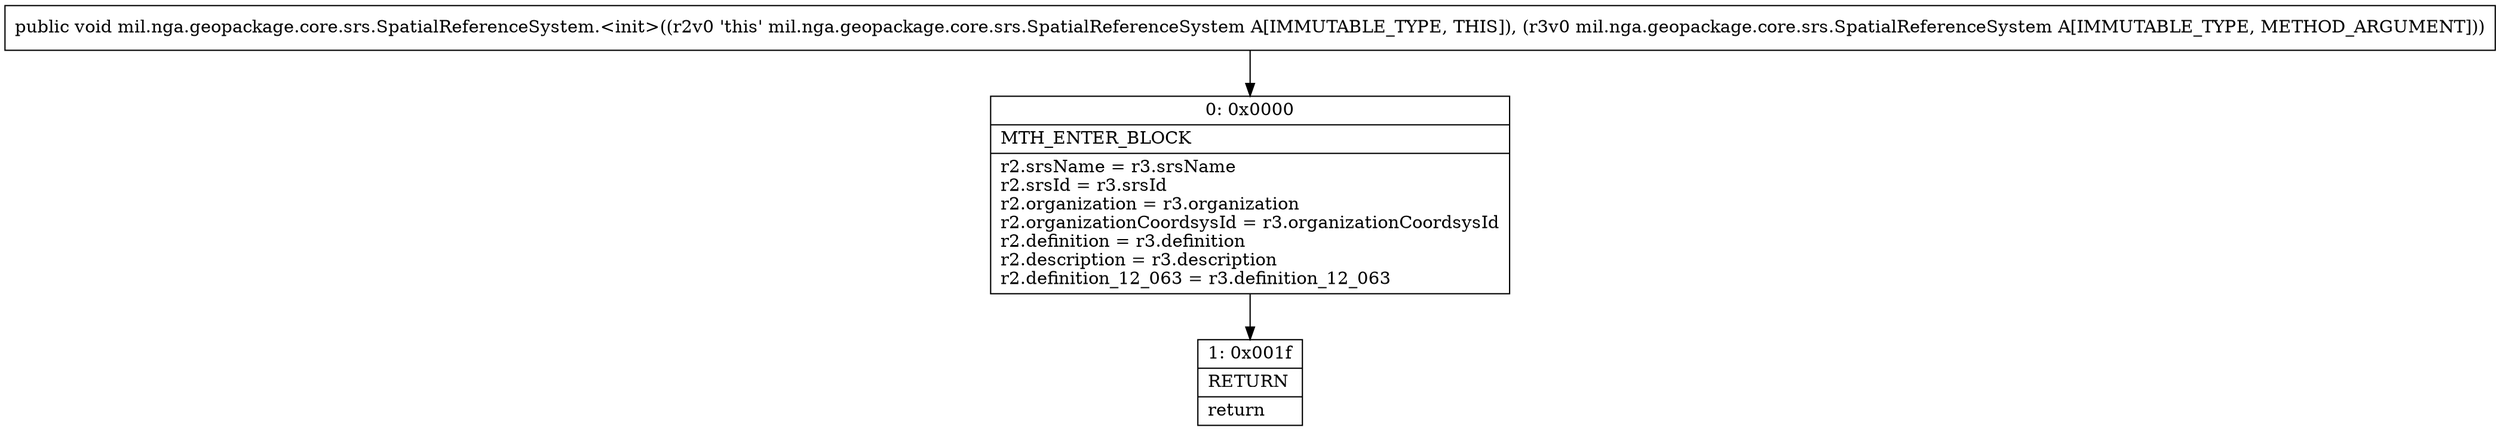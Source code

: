 digraph "CFG formil.nga.geopackage.core.srs.SpatialReferenceSystem.\<init\>(Lmil\/nga\/geopackage\/core\/srs\/SpatialReferenceSystem;)V" {
Node_0 [shape=record,label="{0\:\ 0x0000|MTH_ENTER_BLOCK\l|r2.srsName = r3.srsName\lr2.srsId = r3.srsId\lr2.organization = r3.organization\lr2.organizationCoordsysId = r3.organizationCoordsysId\lr2.definition = r3.definition\lr2.description = r3.description\lr2.definition_12_063 = r3.definition_12_063\l}"];
Node_1 [shape=record,label="{1\:\ 0x001f|RETURN\l|return\l}"];
MethodNode[shape=record,label="{public void mil.nga.geopackage.core.srs.SpatialReferenceSystem.\<init\>((r2v0 'this' mil.nga.geopackage.core.srs.SpatialReferenceSystem A[IMMUTABLE_TYPE, THIS]), (r3v0 mil.nga.geopackage.core.srs.SpatialReferenceSystem A[IMMUTABLE_TYPE, METHOD_ARGUMENT])) }"];
MethodNode -> Node_0;
Node_0 -> Node_1;
}

